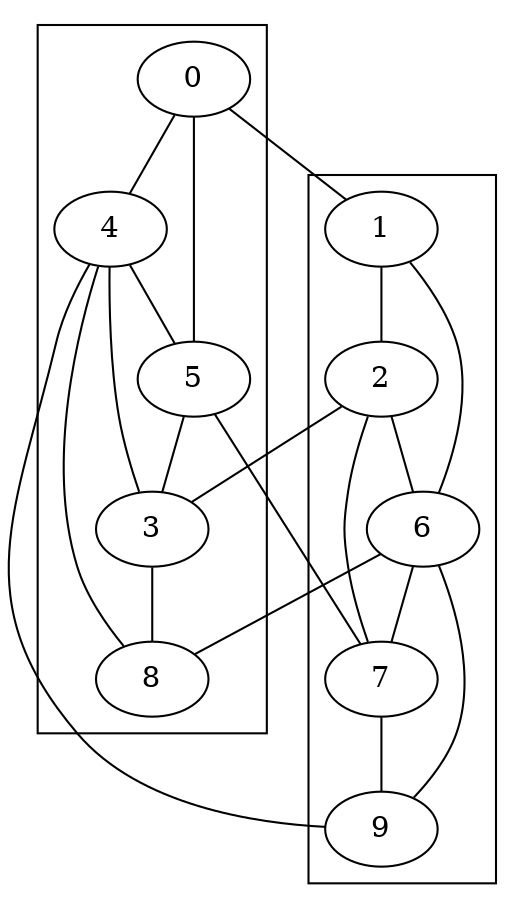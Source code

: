 strict graph  {
0;
1;
4;
5;
2;
6;
3;
7;
8;
9;
0 -- 1;
0 -- 4;
0 -- 5;
1 -- 2;
1 -- 6;
4 -- 3;
4 -- 5;
4 -- 8;
4 -- 9;
5 -- 7;
2 -- 3;
2 -- 7;
6 -- 8;
6 -- 9;
3 -- 8;
7 -- 9;
subgraph cluster_A {
0 -- 4;
4 -- 5;
5 -- 3;
3 -- 8;
}

subgraph cluster_B {
1 -- 2;
2 -- 6;
6 -- 7;
7 -- 9;
}

}
